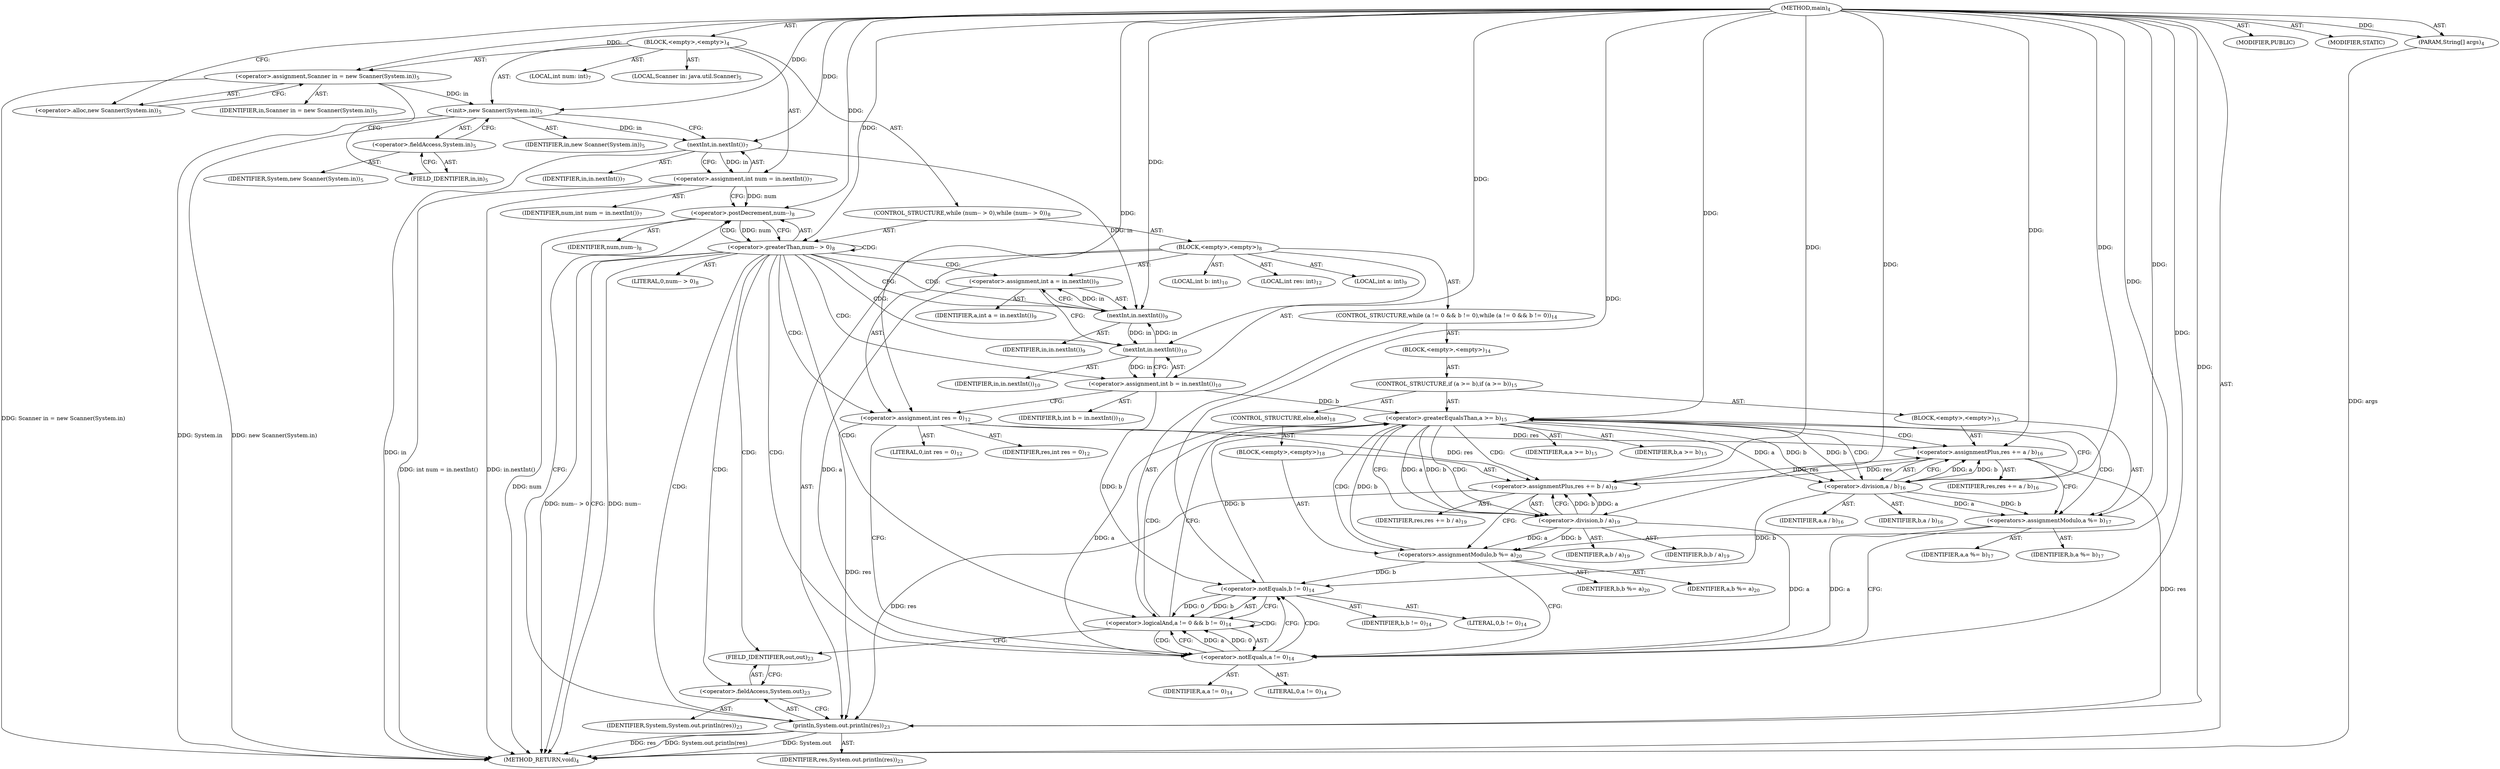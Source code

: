 digraph "main" {  
"19" [label = <(METHOD,main)<SUB>4</SUB>> ]
"20" [label = <(PARAM,String[] args)<SUB>4</SUB>> ]
"21" [label = <(BLOCK,&lt;empty&gt;,&lt;empty&gt;)<SUB>4</SUB>> ]
"4" [label = <(LOCAL,Scanner in: java.util.Scanner)<SUB>5</SUB>> ]
"22" [label = <(&lt;operator&gt;.assignment,Scanner in = new Scanner(System.in))<SUB>5</SUB>> ]
"23" [label = <(IDENTIFIER,in,Scanner in = new Scanner(System.in))<SUB>5</SUB>> ]
"24" [label = <(&lt;operator&gt;.alloc,new Scanner(System.in))<SUB>5</SUB>> ]
"25" [label = <(&lt;init&gt;,new Scanner(System.in))<SUB>5</SUB>> ]
"3" [label = <(IDENTIFIER,in,new Scanner(System.in))<SUB>5</SUB>> ]
"26" [label = <(&lt;operator&gt;.fieldAccess,System.in)<SUB>5</SUB>> ]
"27" [label = <(IDENTIFIER,System,new Scanner(System.in))<SUB>5</SUB>> ]
"28" [label = <(FIELD_IDENTIFIER,in,in)<SUB>5</SUB>> ]
"29" [label = <(LOCAL,int num: int)<SUB>7</SUB>> ]
"30" [label = <(&lt;operator&gt;.assignment,int num = in.nextInt())<SUB>7</SUB>> ]
"31" [label = <(IDENTIFIER,num,int num = in.nextInt())<SUB>7</SUB>> ]
"32" [label = <(nextInt,in.nextInt())<SUB>7</SUB>> ]
"33" [label = <(IDENTIFIER,in,in.nextInt())<SUB>7</SUB>> ]
"34" [label = <(CONTROL_STRUCTURE,while (num-- &gt; 0),while (num-- &gt; 0))<SUB>8</SUB>> ]
"35" [label = <(&lt;operator&gt;.greaterThan,num-- &gt; 0)<SUB>8</SUB>> ]
"36" [label = <(&lt;operator&gt;.postDecrement,num--)<SUB>8</SUB>> ]
"37" [label = <(IDENTIFIER,num,num--)<SUB>8</SUB>> ]
"38" [label = <(LITERAL,0,num-- &gt; 0)<SUB>8</SUB>> ]
"39" [label = <(BLOCK,&lt;empty&gt;,&lt;empty&gt;)<SUB>8</SUB>> ]
"40" [label = <(LOCAL,int a: int)<SUB>9</SUB>> ]
"41" [label = <(&lt;operator&gt;.assignment,int a = in.nextInt())<SUB>9</SUB>> ]
"42" [label = <(IDENTIFIER,a,int a = in.nextInt())<SUB>9</SUB>> ]
"43" [label = <(nextInt,in.nextInt())<SUB>9</SUB>> ]
"44" [label = <(IDENTIFIER,in,in.nextInt())<SUB>9</SUB>> ]
"45" [label = <(LOCAL,int b: int)<SUB>10</SUB>> ]
"46" [label = <(&lt;operator&gt;.assignment,int b = in.nextInt())<SUB>10</SUB>> ]
"47" [label = <(IDENTIFIER,b,int b = in.nextInt())<SUB>10</SUB>> ]
"48" [label = <(nextInt,in.nextInt())<SUB>10</SUB>> ]
"49" [label = <(IDENTIFIER,in,in.nextInt())<SUB>10</SUB>> ]
"50" [label = <(LOCAL,int res: int)<SUB>12</SUB>> ]
"51" [label = <(&lt;operator&gt;.assignment,int res = 0)<SUB>12</SUB>> ]
"52" [label = <(IDENTIFIER,res,int res = 0)<SUB>12</SUB>> ]
"53" [label = <(LITERAL,0,int res = 0)<SUB>12</SUB>> ]
"54" [label = <(CONTROL_STRUCTURE,while (a != 0 &amp;&amp; b != 0),while (a != 0 &amp;&amp; b != 0))<SUB>14</SUB>> ]
"55" [label = <(&lt;operator&gt;.logicalAnd,a != 0 &amp;&amp; b != 0)<SUB>14</SUB>> ]
"56" [label = <(&lt;operator&gt;.notEquals,a != 0)<SUB>14</SUB>> ]
"57" [label = <(IDENTIFIER,a,a != 0)<SUB>14</SUB>> ]
"58" [label = <(LITERAL,0,a != 0)<SUB>14</SUB>> ]
"59" [label = <(&lt;operator&gt;.notEquals,b != 0)<SUB>14</SUB>> ]
"60" [label = <(IDENTIFIER,b,b != 0)<SUB>14</SUB>> ]
"61" [label = <(LITERAL,0,b != 0)<SUB>14</SUB>> ]
"62" [label = <(BLOCK,&lt;empty&gt;,&lt;empty&gt;)<SUB>14</SUB>> ]
"63" [label = <(CONTROL_STRUCTURE,if (a &gt;= b),if (a &gt;= b))<SUB>15</SUB>> ]
"64" [label = <(&lt;operator&gt;.greaterEqualsThan,a &gt;= b)<SUB>15</SUB>> ]
"65" [label = <(IDENTIFIER,a,a &gt;= b)<SUB>15</SUB>> ]
"66" [label = <(IDENTIFIER,b,a &gt;= b)<SUB>15</SUB>> ]
"67" [label = <(BLOCK,&lt;empty&gt;,&lt;empty&gt;)<SUB>15</SUB>> ]
"68" [label = <(&lt;operator&gt;.assignmentPlus,res += a / b)<SUB>16</SUB>> ]
"69" [label = <(IDENTIFIER,res,res += a / b)<SUB>16</SUB>> ]
"70" [label = <(&lt;operator&gt;.division,a / b)<SUB>16</SUB>> ]
"71" [label = <(IDENTIFIER,a,a / b)<SUB>16</SUB>> ]
"72" [label = <(IDENTIFIER,b,a / b)<SUB>16</SUB>> ]
"73" [label = <(&lt;operators&gt;.assignmentModulo,a %= b)<SUB>17</SUB>> ]
"74" [label = <(IDENTIFIER,a,a %= b)<SUB>17</SUB>> ]
"75" [label = <(IDENTIFIER,b,a %= b)<SUB>17</SUB>> ]
"76" [label = <(CONTROL_STRUCTURE,else,else)<SUB>18</SUB>> ]
"77" [label = <(BLOCK,&lt;empty&gt;,&lt;empty&gt;)<SUB>18</SUB>> ]
"78" [label = <(&lt;operator&gt;.assignmentPlus,res += b / a)<SUB>19</SUB>> ]
"79" [label = <(IDENTIFIER,res,res += b / a)<SUB>19</SUB>> ]
"80" [label = <(&lt;operator&gt;.division,b / a)<SUB>19</SUB>> ]
"81" [label = <(IDENTIFIER,b,b / a)<SUB>19</SUB>> ]
"82" [label = <(IDENTIFIER,a,b / a)<SUB>19</SUB>> ]
"83" [label = <(&lt;operators&gt;.assignmentModulo,b %= a)<SUB>20</SUB>> ]
"84" [label = <(IDENTIFIER,b,b %= a)<SUB>20</SUB>> ]
"85" [label = <(IDENTIFIER,a,b %= a)<SUB>20</SUB>> ]
"86" [label = <(println,System.out.println(res))<SUB>23</SUB>> ]
"87" [label = <(&lt;operator&gt;.fieldAccess,System.out)<SUB>23</SUB>> ]
"88" [label = <(IDENTIFIER,System,System.out.println(res))<SUB>23</SUB>> ]
"89" [label = <(FIELD_IDENTIFIER,out,out)<SUB>23</SUB>> ]
"90" [label = <(IDENTIFIER,res,System.out.println(res))<SUB>23</SUB>> ]
"91" [label = <(MODIFIER,PUBLIC)> ]
"92" [label = <(MODIFIER,STATIC)> ]
"93" [label = <(METHOD_RETURN,void)<SUB>4</SUB>> ]
  "19" -> "20"  [ label = "AST: "] 
  "19" -> "21"  [ label = "AST: "] 
  "19" -> "91"  [ label = "AST: "] 
  "19" -> "92"  [ label = "AST: "] 
  "19" -> "93"  [ label = "AST: "] 
  "21" -> "4"  [ label = "AST: "] 
  "21" -> "22"  [ label = "AST: "] 
  "21" -> "25"  [ label = "AST: "] 
  "21" -> "29"  [ label = "AST: "] 
  "21" -> "30"  [ label = "AST: "] 
  "21" -> "34"  [ label = "AST: "] 
  "22" -> "23"  [ label = "AST: "] 
  "22" -> "24"  [ label = "AST: "] 
  "25" -> "3"  [ label = "AST: "] 
  "25" -> "26"  [ label = "AST: "] 
  "26" -> "27"  [ label = "AST: "] 
  "26" -> "28"  [ label = "AST: "] 
  "30" -> "31"  [ label = "AST: "] 
  "30" -> "32"  [ label = "AST: "] 
  "32" -> "33"  [ label = "AST: "] 
  "34" -> "35"  [ label = "AST: "] 
  "34" -> "39"  [ label = "AST: "] 
  "35" -> "36"  [ label = "AST: "] 
  "35" -> "38"  [ label = "AST: "] 
  "36" -> "37"  [ label = "AST: "] 
  "39" -> "40"  [ label = "AST: "] 
  "39" -> "41"  [ label = "AST: "] 
  "39" -> "45"  [ label = "AST: "] 
  "39" -> "46"  [ label = "AST: "] 
  "39" -> "50"  [ label = "AST: "] 
  "39" -> "51"  [ label = "AST: "] 
  "39" -> "54"  [ label = "AST: "] 
  "39" -> "86"  [ label = "AST: "] 
  "41" -> "42"  [ label = "AST: "] 
  "41" -> "43"  [ label = "AST: "] 
  "43" -> "44"  [ label = "AST: "] 
  "46" -> "47"  [ label = "AST: "] 
  "46" -> "48"  [ label = "AST: "] 
  "48" -> "49"  [ label = "AST: "] 
  "51" -> "52"  [ label = "AST: "] 
  "51" -> "53"  [ label = "AST: "] 
  "54" -> "55"  [ label = "AST: "] 
  "54" -> "62"  [ label = "AST: "] 
  "55" -> "56"  [ label = "AST: "] 
  "55" -> "59"  [ label = "AST: "] 
  "56" -> "57"  [ label = "AST: "] 
  "56" -> "58"  [ label = "AST: "] 
  "59" -> "60"  [ label = "AST: "] 
  "59" -> "61"  [ label = "AST: "] 
  "62" -> "63"  [ label = "AST: "] 
  "63" -> "64"  [ label = "AST: "] 
  "63" -> "67"  [ label = "AST: "] 
  "63" -> "76"  [ label = "AST: "] 
  "64" -> "65"  [ label = "AST: "] 
  "64" -> "66"  [ label = "AST: "] 
  "67" -> "68"  [ label = "AST: "] 
  "67" -> "73"  [ label = "AST: "] 
  "68" -> "69"  [ label = "AST: "] 
  "68" -> "70"  [ label = "AST: "] 
  "70" -> "71"  [ label = "AST: "] 
  "70" -> "72"  [ label = "AST: "] 
  "73" -> "74"  [ label = "AST: "] 
  "73" -> "75"  [ label = "AST: "] 
  "76" -> "77"  [ label = "AST: "] 
  "77" -> "78"  [ label = "AST: "] 
  "77" -> "83"  [ label = "AST: "] 
  "78" -> "79"  [ label = "AST: "] 
  "78" -> "80"  [ label = "AST: "] 
  "80" -> "81"  [ label = "AST: "] 
  "80" -> "82"  [ label = "AST: "] 
  "83" -> "84"  [ label = "AST: "] 
  "83" -> "85"  [ label = "AST: "] 
  "86" -> "87"  [ label = "AST: "] 
  "86" -> "90"  [ label = "AST: "] 
  "87" -> "88"  [ label = "AST: "] 
  "87" -> "89"  [ label = "AST: "] 
  "22" -> "28"  [ label = "CFG: "] 
  "25" -> "32"  [ label = "CFG: "] 
  "30" -> "36"  [ label = "CFG: "] 
  "24" -> "22"  [ label = "CFG: "] 
  "26" -> "25"  [ label = "CFG: "] 
  "32" -> "30"  [ label = "CFG: "] 
  "35" -> "93"  [ label = "CFG: "] 
  "35" -> "43"  [ label = "CFG: "] 
  "28" -> "26"  [ label = "CFG: "] 
  "36" -> "35"  [ label = "CFG: "] 
  "41" -> "48"  [ label = "CFG: "] 
  "46" -> "51"  [ label = "CFG: "] 
  "51" -> "56"  [ label = "CFG: "] 
  "86" -> "36"  [ label = "CFG: "] 
  "43" -> "41"  [ label = "CFG: "] 
  "48" -> "46"  [ label = "CFG: "] 
  "55" -> "64"  [ label = "CFG: "] 
  "55" -> "89"  [ label = "CFG: "] 
  "87" -> "86"  [ label = "CFG: "] 
  "56" -> "55"  [ label = "CFG: "] 
  "56" -> "59"  [ label = "CFG: "] 
  "59" -> "55"  [ label = "CFG: "] 
  "89" -> "87"  [ label = "CFG: "] 
  "64" -> "70"  [ label = "CFG: "] 
  "64" -> "80"  [ label = "CFG: "] 
  "68" -> "73"  [ label = "CFG: "] 
  "73" -> "56"  [ label = "CFG: "] 
  "70" -> "68"  [ label = "CFG: "] 
  "78" -> "83"  [ label = "CFG: "] 
  "83" -> "56"  [ label = "CFG: "] 
  "80" -> "78"  [ label = "CFG: "] 
  "19" -> "24"  [ label = "CFG: "] 
  "20" -> "93"  [ label = "DDG: args"] 
  "22" -> "93"  [ label = "DDG: Scanner in = new Scanner(System.in)"] 
  "25" -> "93"  [ label = "DDG: System.in"] 
  "25" -> "93"  [ label = "DDG: new Scanner(System.in)"] 
  "32" -> "93"  [ label = "DDG: in"] 
  "30" -> "93"  [ label = "DDG: in.nextInt()"] 
  "30" -> "93"  [ label = "DDG: int num = in.nextInt()"] 
  "36" -> "93"  [ label = "DDG: num"] 
  "35" -> "93"  [ label = "DDG: num--"] 
  "35" -> "93"  [ label = "DDG: num-- &gt; 0"] 
  "86" -> "93"  [ label = "DDG: System.out"] 
  "86" -> "93"  [ label = "DDG: res"] 
  "86" -> "93"  [ label = "DDG: System.out.println(res)"] 
  "19" -> "20"  [ label = "DDG: "] 
  "19" -> "22"  [ label = "DDG: "] 
  "32" -> "30"  [ label = "DDG: in"] 
  "22" -> "25"  [ label = "DDG: in"] 
  "19" -> "25"  [ label = "DDG: "] 
  "25" -> "32"  [ label = "DDG: in"] 
  "19" -> "32"  [ label = "DDG: "] 
  "36" -> "35"  [ label = "DDG: num"] 
  "19" -> "35"  [ label = "DDG: "] 
  "43" -> "41"  [ label = "DDG: in"] 
  "48" -> "46"  [ label = "DDG: in"] 
  "19" -> "51"  [ label = "DDG: "] 
  "30" -> "36"  [ label = "DDG: num"] 
  "19" -> "36"  [ label = "DDG: "] 
  "51" -> "86"  [ label = "DDG: res"] 
  "78" -> "86"  [ label = "DDG: res"] 
  "68" -> "86"  [ label = "DDG: res"] 
  "19" -> "86"  [ label = "DDG: "] 
  "32" -> "43"  [ label = "DDG: in"] 
  "48" -> "43"  [ label = "DDG: in"] 
  "19" -> "43"  [ label = "DDG: "] 
  "43" -> "48"  [ label = "DDG: in"] 
  "19" -> "48"  [ label = "DDG: "] 
  "56" -> "55"  [ label = "DDG: a"] 
  "56" -> "55"  [ label = "DDG: 0"] 
  "59" -> "55"  [ label = "DDG: b"] 
  "59" -> "55"  [ label = "DDG: 0"] 
  "41" -> "56"  [ label = "DDG: a"] 
  "73" -> "56"  [ label = "DDG: a"] 
  "19" -> "56"  [ label = "DDG: "] 
  "80" -> "56"  [ label = "DDG: a"] 
  "46" -> "59"  [ label = "DDG: b"] 
  "83" -> "59"  [ label = "DDG: b"] 
  "19" -> "59"  [ label = "DDG: "] 
  "70" -> "59"  [ label = "DDG: b"] 
  "56" -> "64"  [ label = "DDG: a"] 
  "19" -> "64"  [ label = "DDG: "] 
  "46" -> "64"  [ label = "DDG: b"] 
  "59" -> "64"  [ label = "DDG: b"] 
  "83" -> "64"  [ label = "DDG: b"] 
  "70" -> "64"  [ label = "DDG: b"] 
  "70" -> "68"  [ label = "DDG: a"] 
  "70" -> "68"  [ label = "DDG: b"] 
  "70" -> "73"  [ label = "DDG: b"] 
  "19" -> "73"  [ label = "DDG: "] 
  "51" -> "68"  [ label = "DDG: res"] 
  "78" -> "68"  [ label = "DDG: res"] 
  "19" -> "68"  [ label = "DDG: "] 
  "70" -> "73"  [ label = "DDG: a"] 
  "80" -> "78"  [ label = "DDG: b"] 
  "80" -> "78"  [ label = "DDG: a"] 
  "80" -> "83"  [ label = "DDG: a"] 
  "19" -> "83"  [ label = "DDG: "] 
  "64" -> "70"  [ label = "DDG: a"] 
  "19" -> "70"  [ label = "DDG: "] 
  "64" -> "70"  [ label = "DDG: b"] 
  "51" -> "78"  [ label = "DDG: res"] 
  "68" -> "78"  [ label = "DDG: res"] 
  "19" -> "78"  [ label = "DDG: "] 
  "80" -> "83"  [ label = "DDG: b"] 
  "64" -> "80"  [ label = "DDG: b"] 
  "19" -> "80"  [ label = "DDG: "] 
  "64" -> "80"  [ label = "DDG: a"] 
  "35" -> "48"  [ label = "CDG: "] 
  "35" -> "51"  [ label = "CDG: "] 
  "35" -> "89"  [ label = "CDG: "] 
  "35" -> "36"  [ label = "CDG: "] 
  "35" -> "46"  [ label = "CDG: "] 
  "35" -> "56"  [ label = "CDG: "] 
  "35" -> "41"  [ label = "CDG: "] 
  "35" -> "87"  [ label = "CDG: "] 
  "35" -> "35"  [ label = "CDG: "] 
  "35" -> "55"  [ label = "CDG: "] 
  "35" -> "86"  [ label = "CDG: "] 
  "35" -> "43"  [ label = "CDG: "] 
  "55" -> "64"  [ label = "CDG: "] 
  "55" -> "56"  [ label = "CDG: "] 
  "55" -> "55"  [ label = "CDG: "] 
  "56" -> "59"  [ label = "CDG: "] 
  "64" -> "80"  [ label = "CDG: "] 
  "64" -> "68"  [ label = "CDG: "] 
  "64" -> "73"  [ label = "CDG: "] 
  "64" -> "83"  [ label = "CDG: "] 
  "64" -> "70"  [ label = "CDG: "] 
  "64" -> "78"  [ label = "CDG: "] 
}
